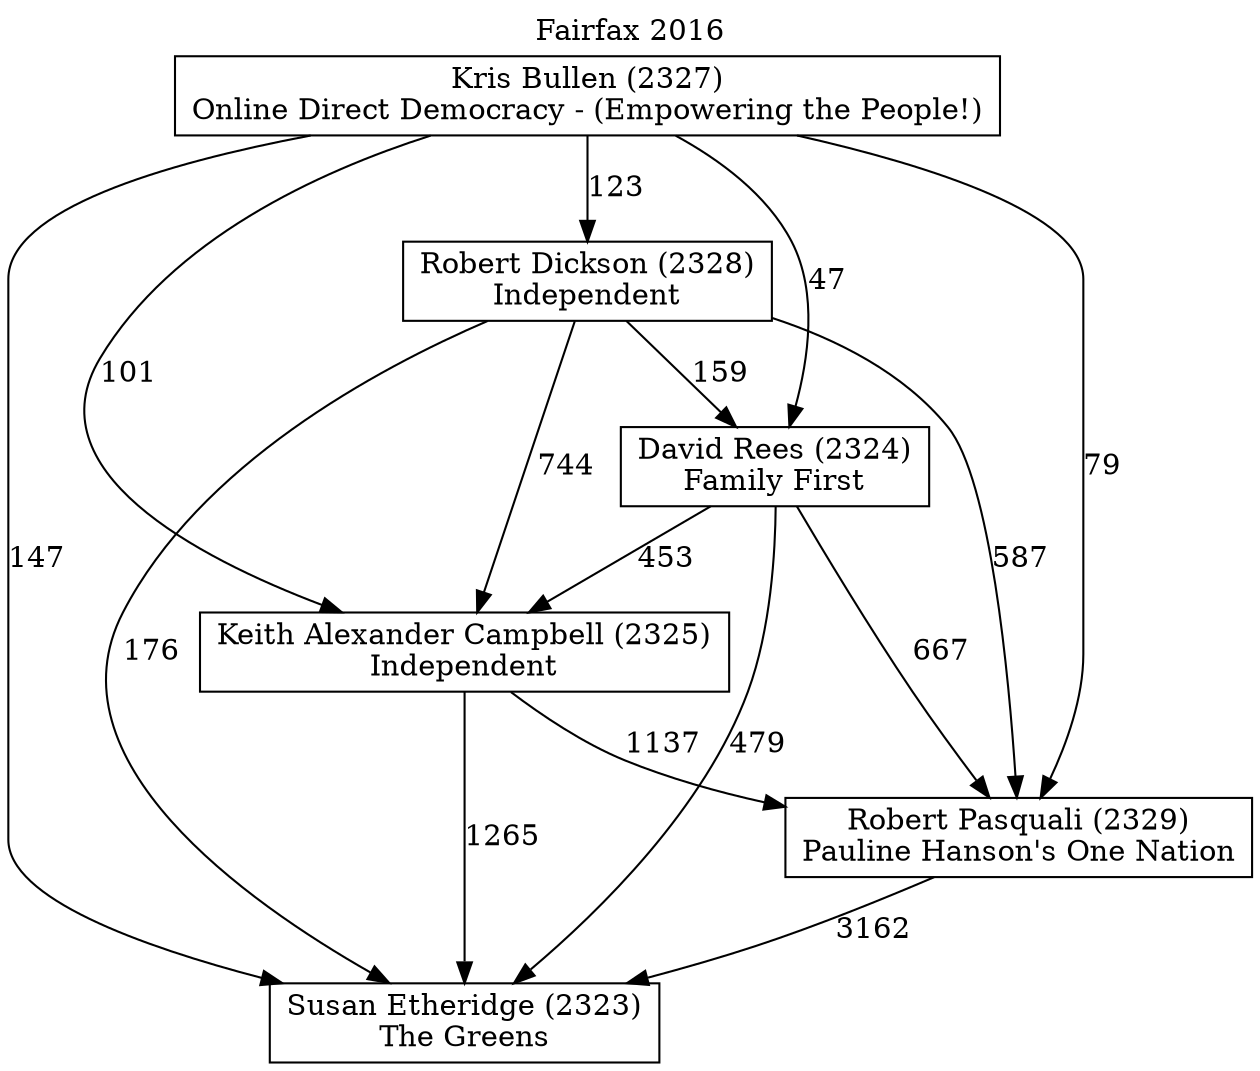 // House preference flow
digraph "Susan Etheridge (2323)_Fairfax_2016" {
	graph [label="Fairfax 2016" labelloc=t mclimit=10]
	node [shape=box]
	"Keith Alexander Campbell (2325)" [label="Keith Alexander Campbell (2325)
Independent"]
	"Susan Etheridge (2323)" [label="Susan Etheridge (2323)
The Greens"]
	"Robert Dickson (2328)" [label="Robert Dickson (2328)
Independent"]
	"David Rees (2324)" [label="David Rees (2324)
Family First"]
	"Robert Pasquali (2329)" [label="Robert Pasquali (2329)
Pauline Hanson's One Nation"]
	"Kris Bullen (2327)" [label="Kris Bullen (2327)
Online Direct Democracy - (Empowering the People!)"]
	"Robert Dickson (2328)" -> "Keith Alexander Campbell (2325)" [label=744]
	"Kris Bullen (2327)" -> "Robert Pasquali (2329)" [label=79]
	"Keith Alexander Campbell (2325)" -> "Susan Etheridge (2323)" [label=1265]
	"Kris Bullen (2327)" -> "Keith Alexander Campbell (2325)" [label=101]
	"Keith Alexander Campbell (2325)" -> "Robert Pasquali (2329)" [label=1137]
	"Robert Dickson (2328)" -> "Susan Etheridge (2323)" [label=176]
	"David Rees (2324)" -> "Robert Pasquali (2329)" [label=667]
	"Kris Bullen (2327)" -> "David Rees (2324)" [label=47]
	"Robert Pasquali (2329)" -> "Susan Etheridge (2323)" [label=3162]
	"Kris Bullen (2327)" -> "Susan Etheridge (2323)" [label=147]
	"David Rees (2324)" -> "Susan Etheridge (2323)" [label=479]
	"Robert Dickson (2328)" -> "Robert Pasquali (2329)" [label=587]
	"Robert Dickson (2328)" -> "David Rees (2324)" [label=159]
	"David Rees (2324)" -> "Keith Alexander Campbell (2325)" [label=453]
	"Kris Bullen (2327)" -> "Robert Dickson (2328)" [label=123]
}
